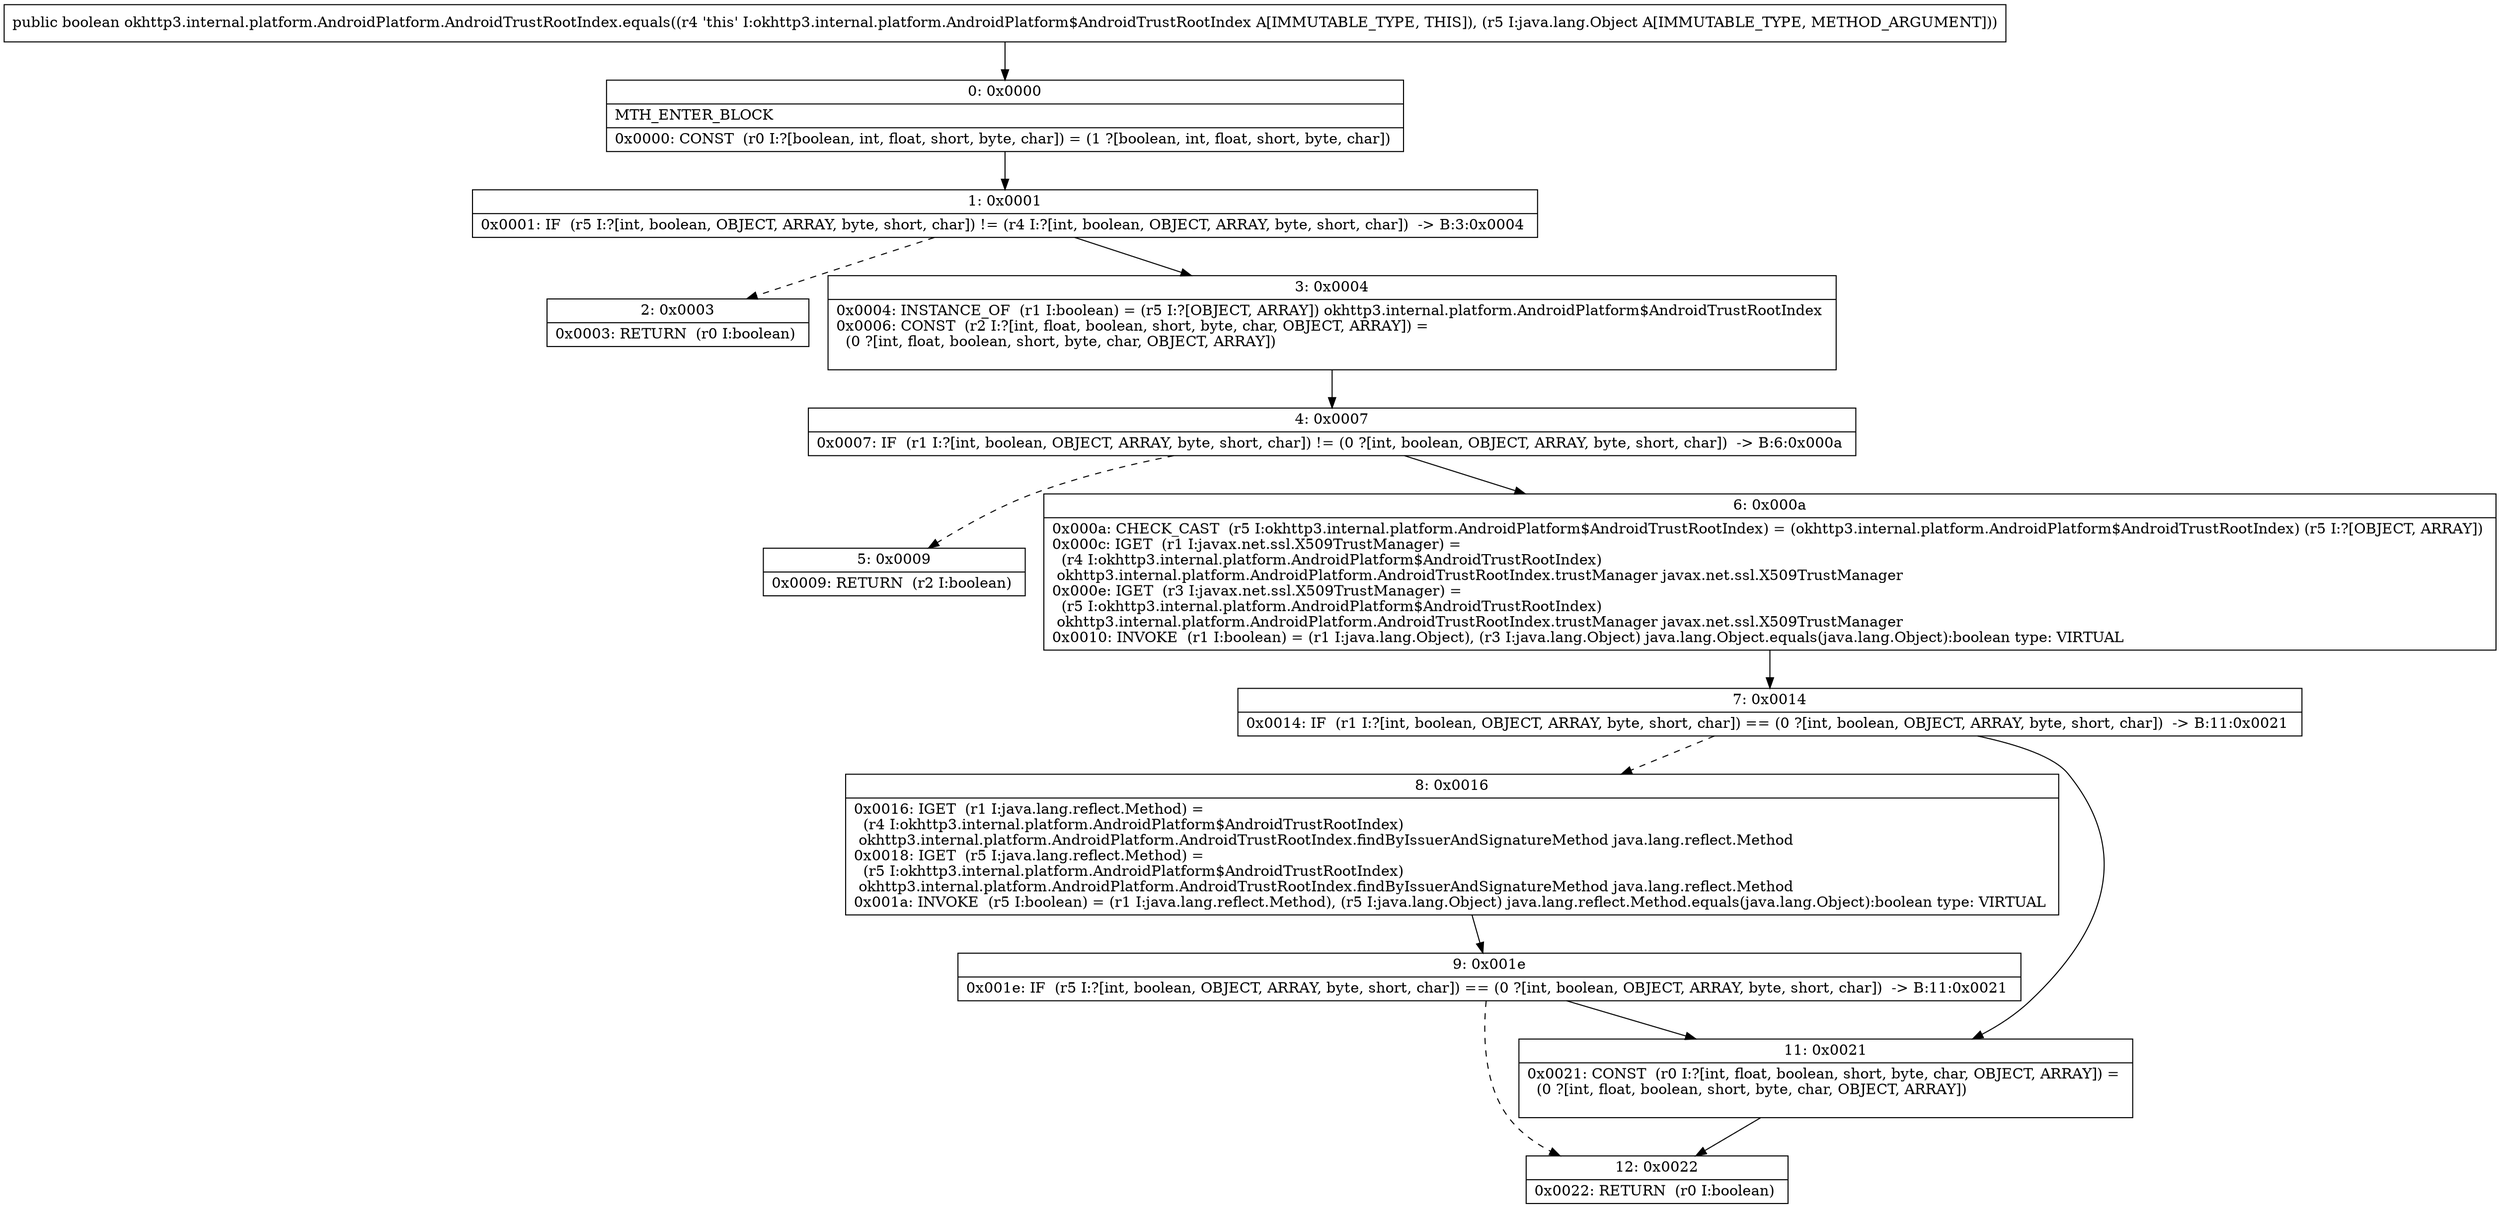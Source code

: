 digraph "CFG forokhttp3.internal.platform.AndroidPlatform.AndroidTrustRootIndex.equals(Ljava\/lang\/Object;)Z" {
Node_0 [shape=record,label="{0\:\ 0x0000|MTH_ENTER_BLOCK\l|0x0000: CONST  (r0 I:?[boolean, int, float, short, byte, char]) = (1 ?[boolean, int, float, short, byte, char]) \l}"];
Node_1 [shape=record,label="{1\:\ 0x0001|0x0001: IF  (r5 I:?[int, boolean, OBJECT, ARRAY, byte, short, char]) != (r4 I:?[int, boolean, OBJECT, ARRAY, byte, short, char])  \-\> B:3:0x0004 \l}"];
Node_2 [shape=record,label="{2\:\ 0x0003|0x0003: RETURN  (r0 I:boolean) \l}"];
Node_3 [shape=record,label="{3\:\ 0x0004|0x0004: INSTANCE_OF  (r1 I:boolean) = (r5 I:?[OBJECT, ARRAY]) okhttp3.internal.platform.AndroidPlatform$AndroidTrustRootIndex \l0x0006: CONST  (r2 I:?[int, float, boolean, short, byte, char, OBJECT, ARRAY]) = \l  (0 ?[int, float, boolean, short, byte, char, OBJECT, ARRAY])\l \l}"];
Node_4 [shape=record,label="{4\:\ 0x0007|0x0007: IF  (r1 I:?[int, boolean, OBJECT, ARRAY, byte, short, char]) != (0 ?[int, boolean, OBJECT, ARRAY, byte, short, char])  \-\> B:6:0x000a \l}"];
Node_5 [shape=record,label="{5\:\ 0x0009|0x0009: RETURN  (r2 I:boolean) \l}"];
Node_6 [shape=record,label="{6\:\ 0x000a|0x000a: CHECK_CAST  (r5 I:okhttp3.internal.platform.AndroidPlatform$AndroidTrustRootIndex) = (okhttp3.internal.platform.AndroidPlatform$AndroidTrustRootIndex) (r5 I:?[OBJECT, ARRAY]) \l0x000c: IGET  (r1 I:javax.net.ssl.X509TrustManager) = \l  (r4 I:okhttp3.internal.platform.AndroidPlatform$AndroidTrustRootIndex)\l okhttp3.internal.platform.AndroidPlatform.AndroidTrustRootIndex.trustManager javax.net.ssl.X509TrustManager \l0x000e: IGET  (r3 I:javax.net.ssl.X509TrustManager) = \l  (r5 I:okhttp3.internal.platform.AndroidPlatform$AndroidTrustRootIndex)\l okhttp3.internal.platform.AndroidPlatform.AndroidTrustRootIndex.trustManager javax.net.ssl.X509TrustManager \l0x0010: INVOKE  (r1 I:boolean) = (r1 I:java.lang.Object), (r3 I:java.lang.Object) java.lang.Object.equals(java.lang.Object):boolean type: VIRTUAL \l}"];
Node_7 [shape=record,label="{7\:\ 0x0014|0x0014: IF  (r1 I:?[int, boolean, OBJECT, ARRAY, byte, short, char]) == (0 ?[int, boolean, OBJECT, ARRAY, byte, short, char])  \-\> B:11:0x0021 \l}"];
Node_8 [shape=record,label="{8\:\ 0x0016|0x0016: IGET  (r1 I:java.lang.reflect.Method) = \l  (r4 I:okhttp3.internal.platform.AndroidPlatform$AndroidTrustRootIndex)\l okhttp3.internal.platform.AndroidPlatform.AndroidTrustRootIndex.findByIssuerAndSignatureMethod java.lang.reflect.Method \l0x0018: IGET  (r5 I:java.lang.reflect.Method) = \l  (r5 I:okhttp3.internal.platform.AndroidPlatform$AndroidTrustRootIndex)\l okhttp3.internal.platform.AndroidPlatform.AndroidTrustRootIndex.findByIssuerAndSignatureMethod java.lang.reflect.Method \l0x001a: INVOKE  (r5 I:boolean) = (r1 I:java.lang.reflect.Method), (r5 I:java.lang.Object) java.lang.reflect.Method.equals(java.lang.Object):boolean type: VIRTUAL \l}"];
Node_9 [shape=record,label="{9\:\ 0x001e|0x001e: IF  (r5 I:?[int, boolean, OBJECT, ARRAY, byte, short, char]) == (0 ?[int, boolean, OBJECT, ARRAY, byte, short, char])  \-\> B:11:0x0021 \l}"];
Node_11 [shape=record,label="{11\:\ 0x0021|0x0021: CONST  (r0 I:?[int, float, boolean, short, byte, char, OBJECT, ARRAY]) = \l  (0 ?[int, float, boolean, short, byte, char, OBJECT, ARRAY])\l \l}"];
Node_12 [shape=record,label="{12\:\ 0x0022|0x0022: RETURN  (r0 I:boolean) \l}"];
MethodNode[shape=record,label="{public boolean okhttp3.internal.platform.AndroidPlatform.AndroidTrustRootIndex.equals((r4 'this' I:okhttp3.internal.platform.AndroidPlatform$AndroidTrustRootIndex A[IMMUTABLE_TYPE, THIS]), (r5 I:java.lang.Object A[IMMUTABLE_TYPE, METHOD_ARGUMENT])) }"];
MethodNode -> Node_0;
Node_0 -> Node_1;
Node_1 -> Node_2[style=dashed];
Node_1 -> Node_3;
Node_3 -> Node_4;
Node_4 -> Node_5[style=dashed];
Node_4 -> Node_6;
Node_6 -> Node_7;
Node_7 -> Node_8[style=dashed];
Node_7 -> Node_11;
Node_8 -> Node_9;
Node_9 -> Node_11;
Node_9 -> Node_12[style=dashed];
Node_11 -> Node_12;
}

